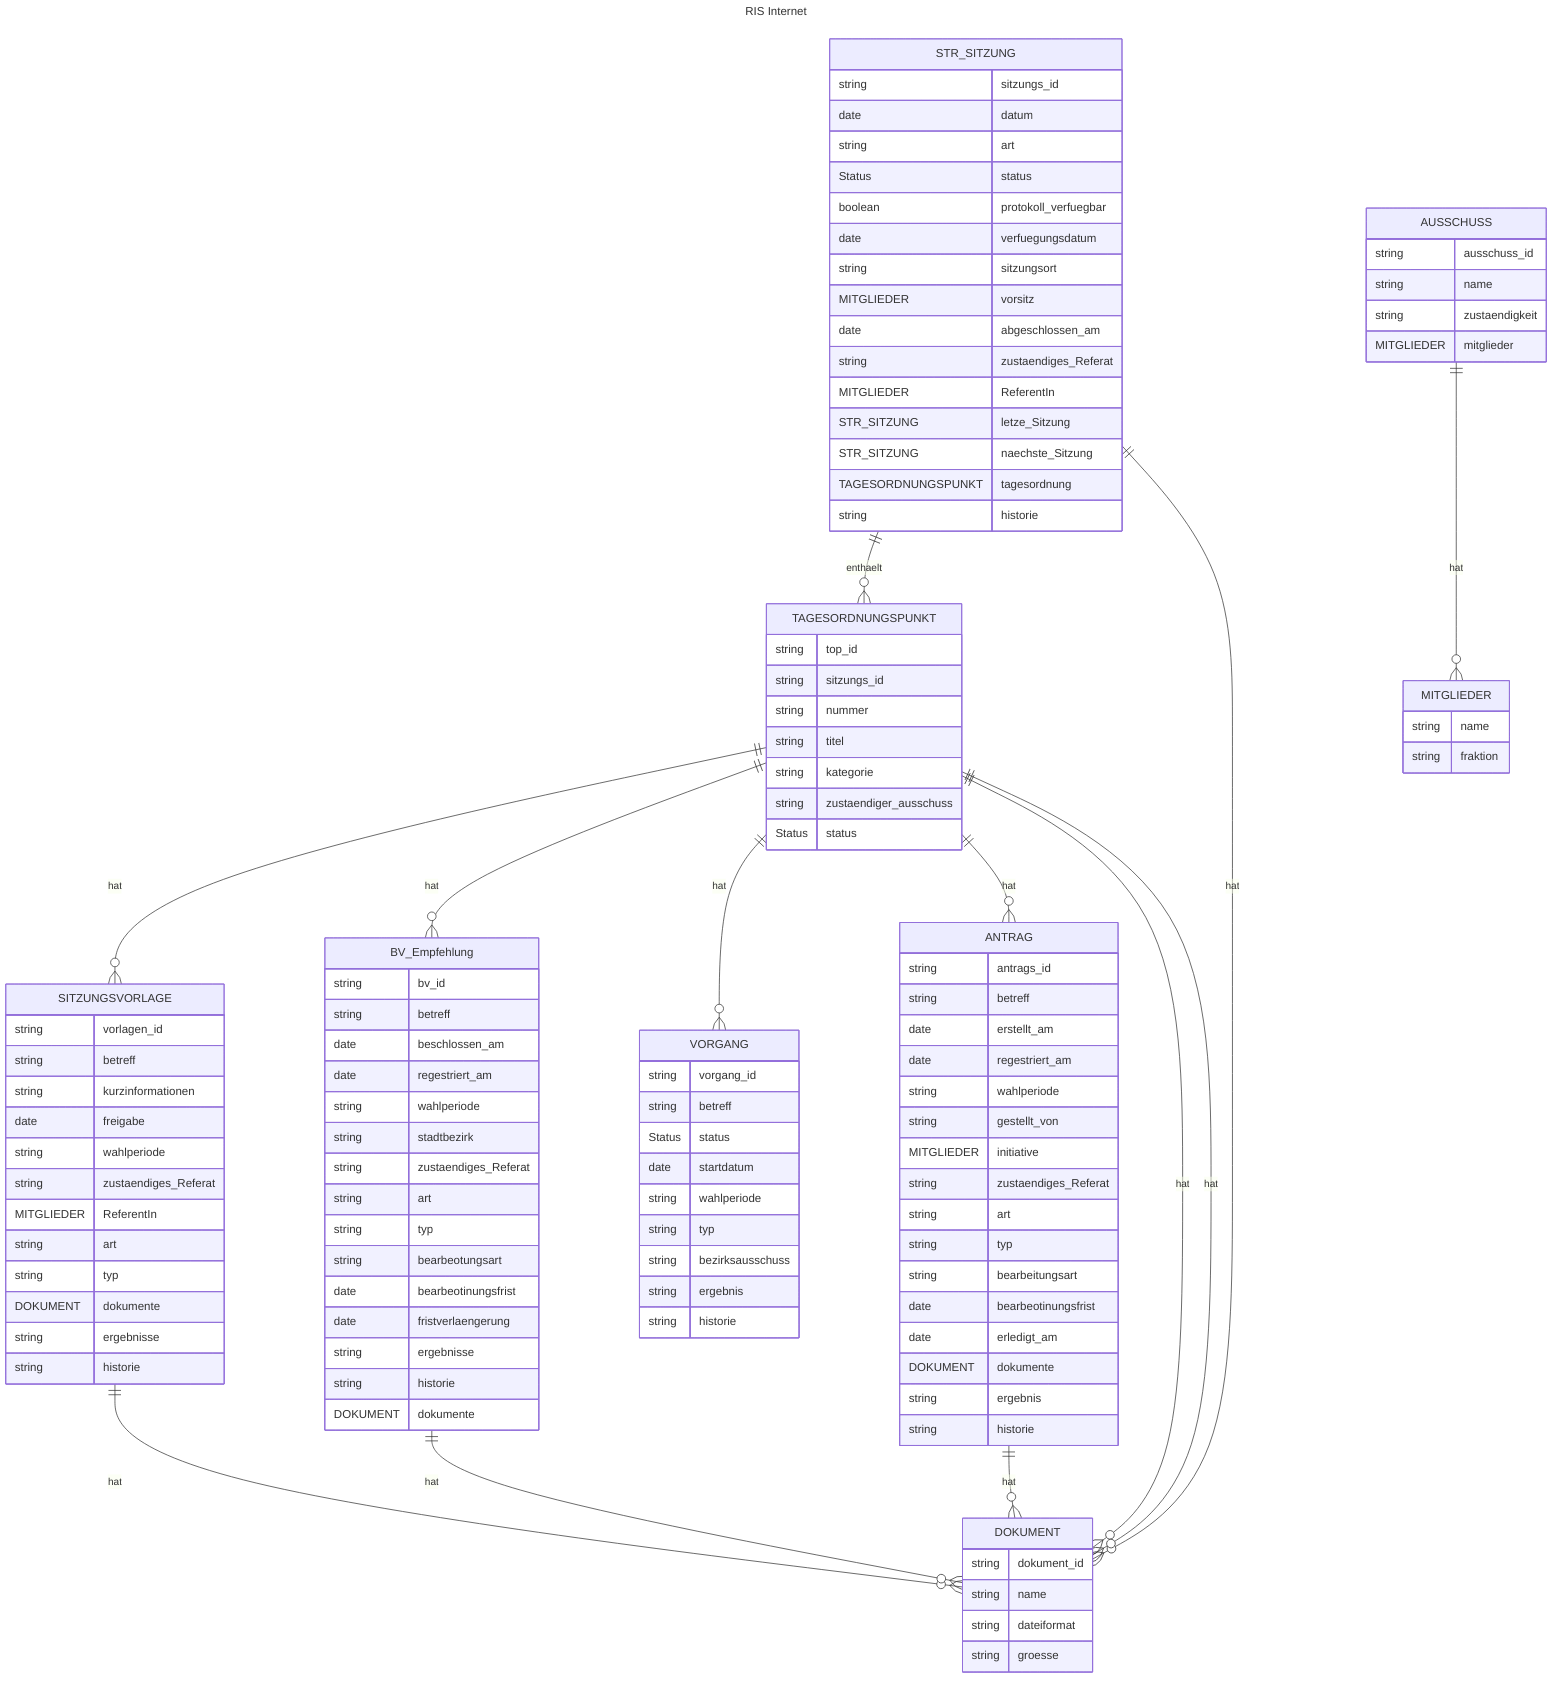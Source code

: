 ---
title: RIS Internet
---

erDiagram

    STR_SITZUNG {
        string sitzungs_id
        date datum
        string art
        Status status
        boolean protokoll_verfuegbar
        date verfuegungsdatum
        string sitzungsort
        MITGLIEDER vorsitz
        date abgeschlossen_am
        string zustaendiges_Referat
        MITGLIEDER ReferentIn
        STR_SITZUNG letze_Sitzung
        STR_SITZUNG naechste_Sitzung
        TAGESORDNUNGSPUNKT tagesordnung
        string historie
    }

    TAGESORDNUNGSPUNKT {
        string top_id
        string sitzungs_id
        string nummer
        string titel
        string kategorie
        string zustaendiger_ausschuss
        Status status
    }

    VORGANG {
        string vorgang_id
        string betreff
        Status status
        date startdatum
        string wahlperiode
        string typ
        string bezirksausschuss
        string ergebnis
        string historie
    }

    DOKUMENT {
        string dokument_id
        string name
        string dateiformat
        string groesse
    }

    ANTRAG {
        string antrags_id
        string betreff
        date erstellt_am
        date regestriert_am
        string wahlperiode
        string gestellt_von
        MITGLIEDER initiative
        string zustaendiges_Referat
        string art
        string typ
        string bearbeitungsart
        date bearbeotinungsfrist
        date erledigt_am
        DOKUMENT dokumente
        string ergebnis
        string historie
    }
    BV_Empfehlung {
        string bv_id
        string betreff
        date beschlossen_am
        date regestriert_am
        string wahlperiode
        string stadtbezirk
        string zustaendiges_Referat
        string art
        string typ
        string bearbeotungsart
        date bearbeotinungsfrist
        date fristverlaengerung
        string ergebnisse
        string historie
        DOKUMENT dokumente
    }
    SITZUNGSVORLAGE{
        string vorlagen_id
        string betreff
        string kurzinformationen
        date freigabe
        string wahlperiode
        string zustaendiges_Referat
        MITGLIEDER ReferentIn
        string art
        string typ
        DOKUMENT dokumente
        string ergebnisse
        string historie
    }
    AUSSCHUSS {
        string ausschuss_id
        string name
        string zustaendigkeit
        MITGLIEDER mitglieder
    }

    MITGLIEDER {
        string name
        string fraktion
    }

%% Beziehungen
    AUSSCHUSS ||--o{ MITGLIEDER : "hat"

    STR_SITZUNG ||--o{ TAGESORDNUNGSPUNKT : "enthaelt"

    TAGESORDNUNGSPUNKT ||--o{ SITZUNGSVORLAGE : "hat"
    TAGESORDNUNGSPUNKT ||--o{ BV_Empfehlung: "hat"
    TAGESORDNUNGSPUNKT ||--o{ VORGANG : "hat"

    TAGESORDNUNGSPUNKT ||--o{ ANTRAG : "hat"

    ANTRAG||--o{ DOKUMENT : "hat"
    STR_SITZUNG ||--o{ DOKUMENT : "hat"
    TAGESORDNUNGSPUNKT ||--o{ DOKUMENT : "hat"
    SITZUNGSVORLAGE ||--o{ DOKUMENT : "hat"
    BV_Empfehlung ||--o{ DOKUMENT : "hat"
    TAGESORDNUNGSPUNKT ||--o{ DOKUMENT : "hat"